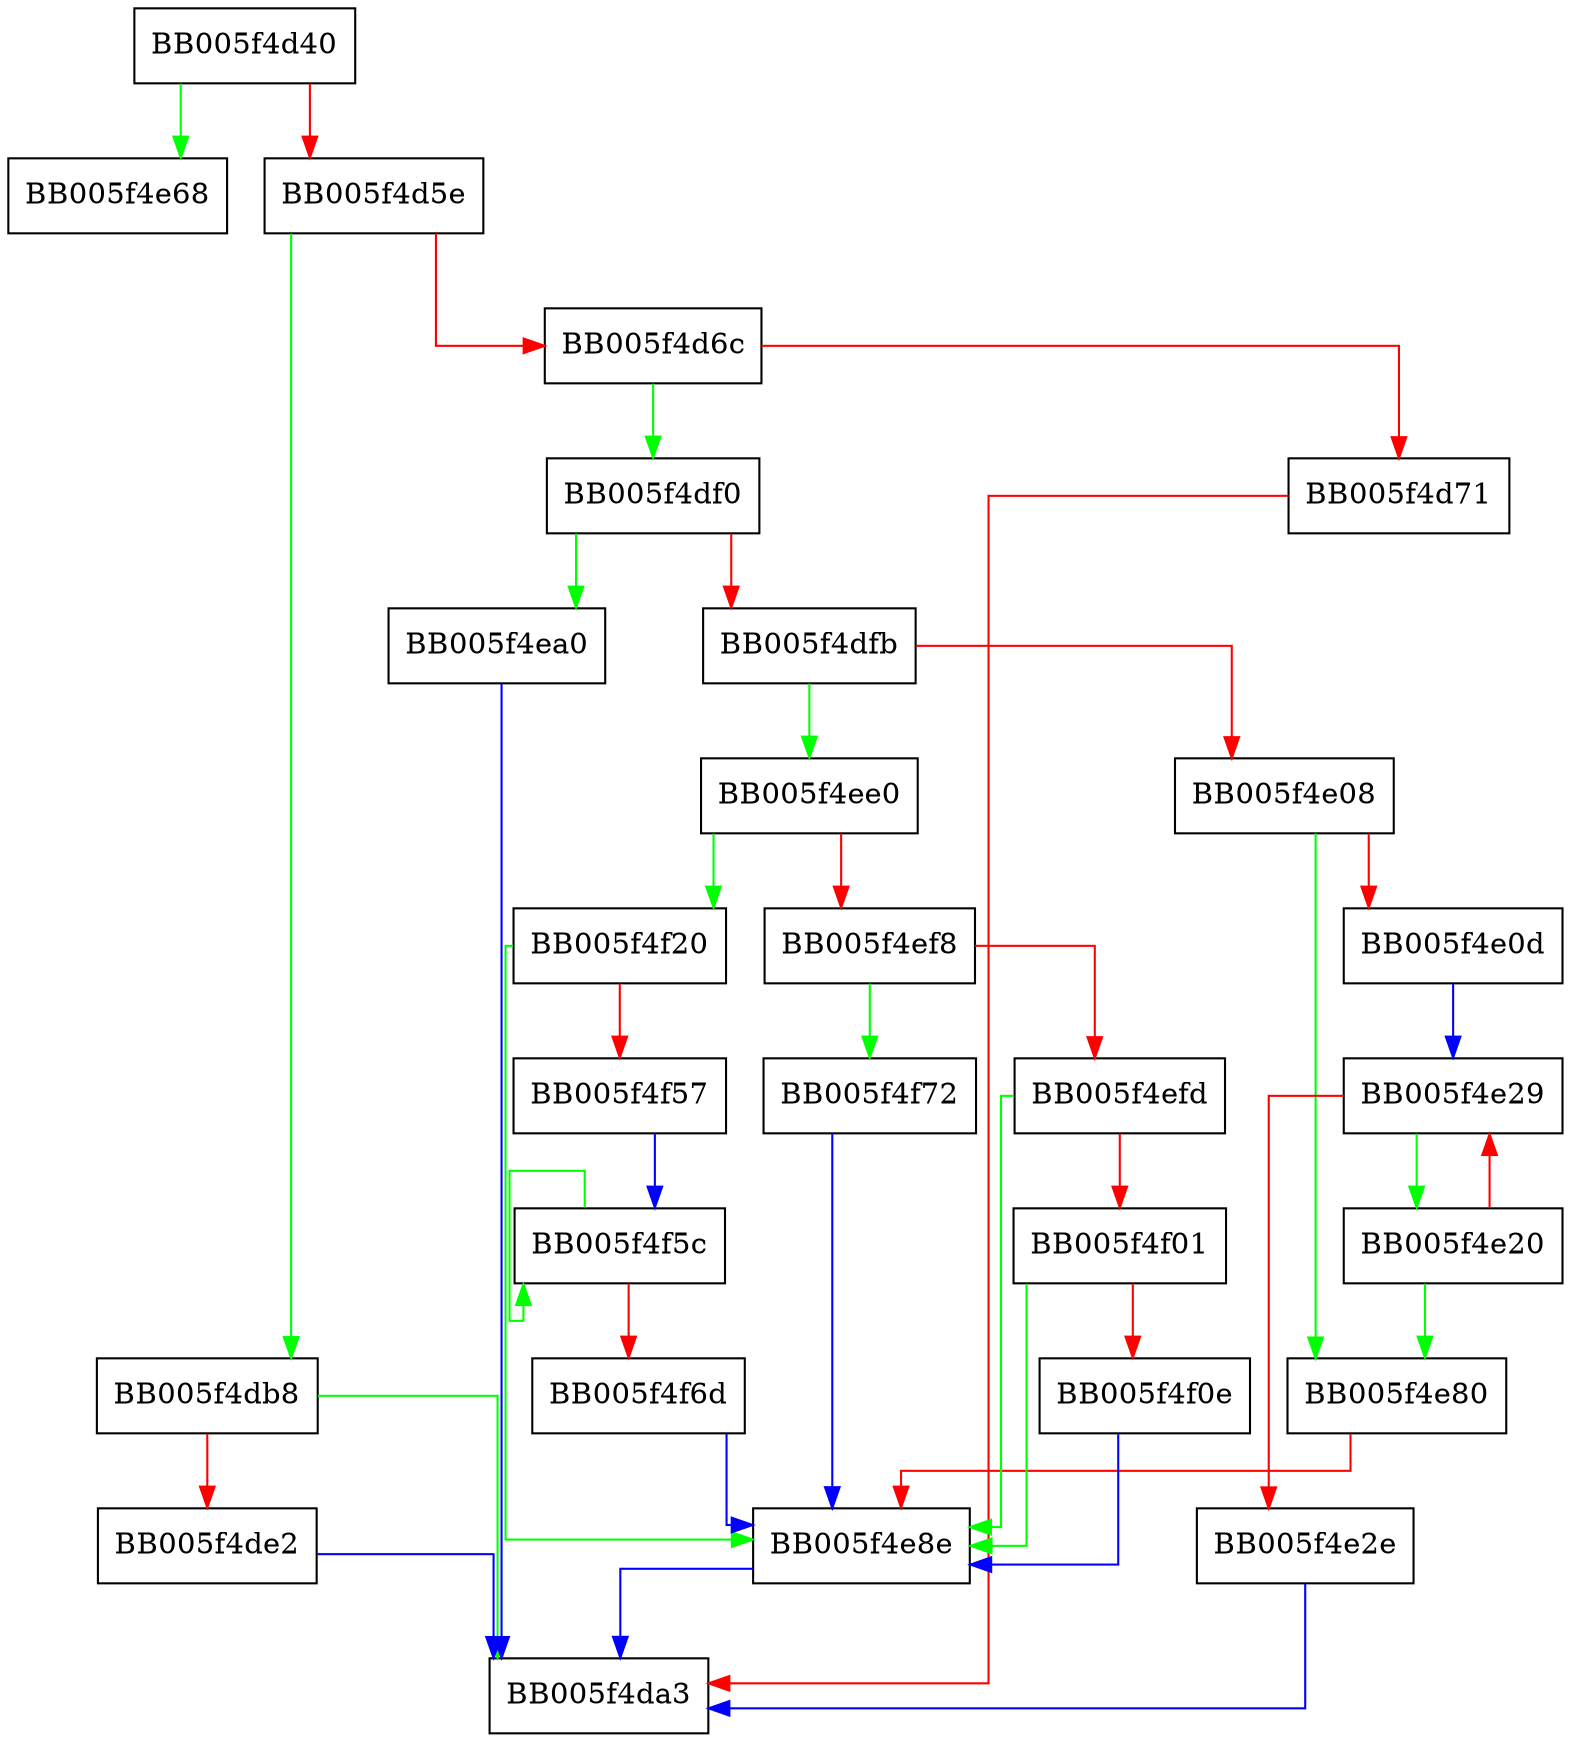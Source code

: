 digraph general_set_int {
  node [shape="box"];
  graph [splines=ortho];
  BB005f4d40 -> BB005f4e68 [color="green"];
  BB005f4d40 -> BB005f4d5e [color="red"];
  BB005f4d5e -> BB005f4db8 [color="green"];
  BB005f4d5e -> BB005f4d6c [color="red"];
  BB005f4d6c -> BB005f4df0 [color="green"];
  BB005f4d6c -> BB005f4d71 [color="red"];
  BB005f4d71 -> BB005f4da3 [color="red"];
  BB005f4db8 -> BB005f4da3 [color="green"];
  BB005f4db8 -> BB005f4de2 [color="red"];
  BB005f4de2 -> BB005f4da3 [color="blue"];
  BB005f4df0 -> BB005f4ea0 [color="green"];
  BB005f4df0 -> BB005f4dfb [color="red"];
  BB005f4dfb -> BB005f4ee0 [color="green"];
  BB005f4dfb -> BB005f4e08 [color="red"];
  BB005f4e08 -> BB005f4e80 [color="green"];
  BB005f4e08 -> BB005f4e0d [color="red"];
  BB005f4e0d -> BB005f4e29 [color="blue"];
  BB005f4e20 -> BB005f4e80 [color="green"];
  BB005f4e20 -> BB005f4e29 [color="red"];
  BB005f4e29 -> BB005f4e20 [color="green"];
  BB005f4e29 -> BB005f4e2e [color="red"];
  BB005f4e2e -> BB005f4da3 [color="blue"];
  BB005f4e80 -> BB005f4e8e [color="red"];
  BB005f4e8e -> BB005f4da3 [color="blue"];
  BB005f4ea0 -> BB005f4da3 [color="blue"];
  BB005f4ee0 -> BB005f4f20 [color="green"];
  BB005f4ee0 -> BB005f4ef8 [color="red"];
  BB005f4ef8 -> BB005f4f72 [color="green"];
  BB005f4ef8 -> BB005f4efd [color="red"];
  BB005f4efd -> BB005f4e8e [color="green"];
  BB005f4efd -> BB005f4f01 [color="red"];
  BB005f4f01 -> BB005f4e8e [color="green"];
  BB005f4f01 -> BB005f4f0e [color="red"];
  BB005f4f0e -> BB005f4e8e [color="blue"];
  BB005f4f20 -> BB005f4e8e [color="green"];
  BB005f4f20 -> BB005f4f57 [color="red"];
  BB005f4f57 -> BB005f4f5c [color="blue"];
  BB005f4f5c -> BB005f4f5c [color="green"];
  BB005f4f5c -> BB005f4f6d [color="red"];
  BB005f4f6d -> BB005f4e8e [color="blue"];
  BB005f4f72 -> BB005f4e8e [color="blue"];
}